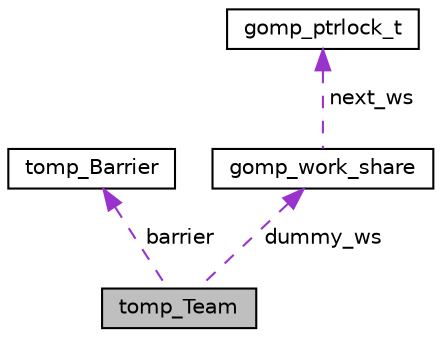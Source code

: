 digraph "tomp_Team"
{
  edge [fontname="Helvetica",fontsize="10",labelfontname="Helvetica",labelfontsize="10"];
  node [fontname="Helvetica",fontsize="10",shape=record];
  Node1 [label="tomp_Team",height=0.2,width=0.4,color="black", fillcolor="grey75", style="filled", fontcolor="black"];
  Node2 -> Node1 [dir="back",color="darkorchid3",fontsize="10",style="dashed",label=" barrier" ,fontname="Helvetica"];
  Node2 [label="tomp_Barrier",height=0.2,width=0.4,color="black", fillcolor="white", style="filled",URL="$structtomp__Barrier.html",tooltip="Represents a barrier. "];
  Node3 -> Node1 [dir="back",color="darkorchid3",fontsize="10",style="dashed",label=" dummy_ws" ,fontname="Helvetica"];
  Node3 [label="gomp_work_share",height=0.2,width=0.4,color="black", fillcolor="white", style="filled",URL="$structgomp__work__share.html"];
  Node4 -> Node3 [dir="back",color="darkorchid3",fontsize="10",style="dashed",label=" next_ws" ,fontname="Helvetica"];
  Node4 [label="gomp_ptrlock_t",height=0.2,width=0.4,color="black", fillcolor="white", style="filled",URL="$structgomp__ptrlock__t.html"];
}
